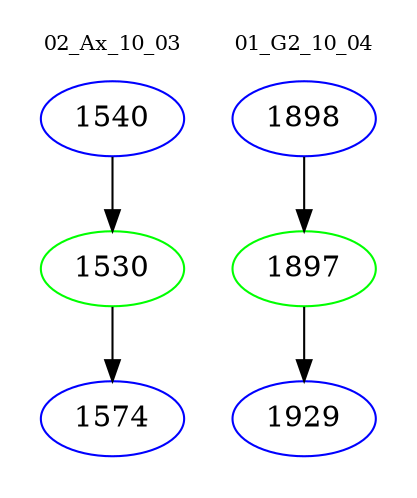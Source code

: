 digraph{
subgraph cluster_0 {
color = white
label = "02_Ax_10_03";
fontsize=10;
T0_1540 [label="1540", color="blue"]
T0_1540 -> T0_1530 [color="black"]
T0_1530 [label="1530", color="green"]
T0_1530 -> T0_1574 [color="black"]
T0_1574 [label="1574", color="blue"]
}
subgraph cluster_1 {
color = white
label = "01_G2_10_04";
fontsize=10;
T1_1898 [label="1898", color="blue"]
T1_1898 -> T1_1897 [color="black"]
T1_1897 [label="1897", color="green"]
T1_1897 -> T1_1929 [color="black"]
T1_1929 [label="1929", color="blue"]
}
}
